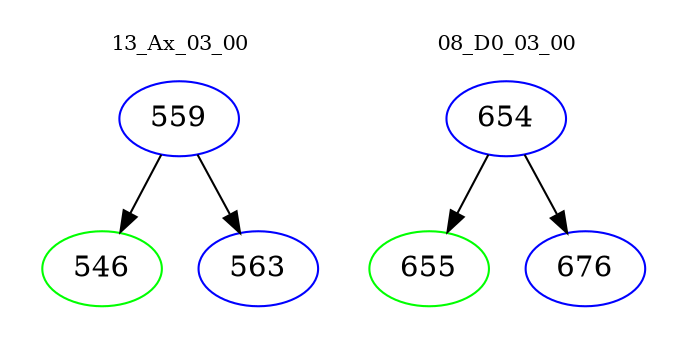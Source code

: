 digraph{
subgraph cluster_0 {
color = white
label = "13_Ax_03_00";
fontsize=10;
T0_559 [label="559", color="blue"]
T0_559 -> T0_546 [color="black"]
T0_546 [label="546", color="green"]
T0_559 -> T0_563 [color="black"]
T0_563 [label="563", color="blue"]
}
subgraph cluster_1 {
color = white
label = "08_D0_03_00";
fontsize=10;
T1_654 [label="654", color="blue"]
T1_654 -> T1_655 [color="black"]
T1_655 [label="655", color="green"]
T1_654 -> T1_676 [color="black"]
T1_676 [label="676", color="blue"]
}
}
